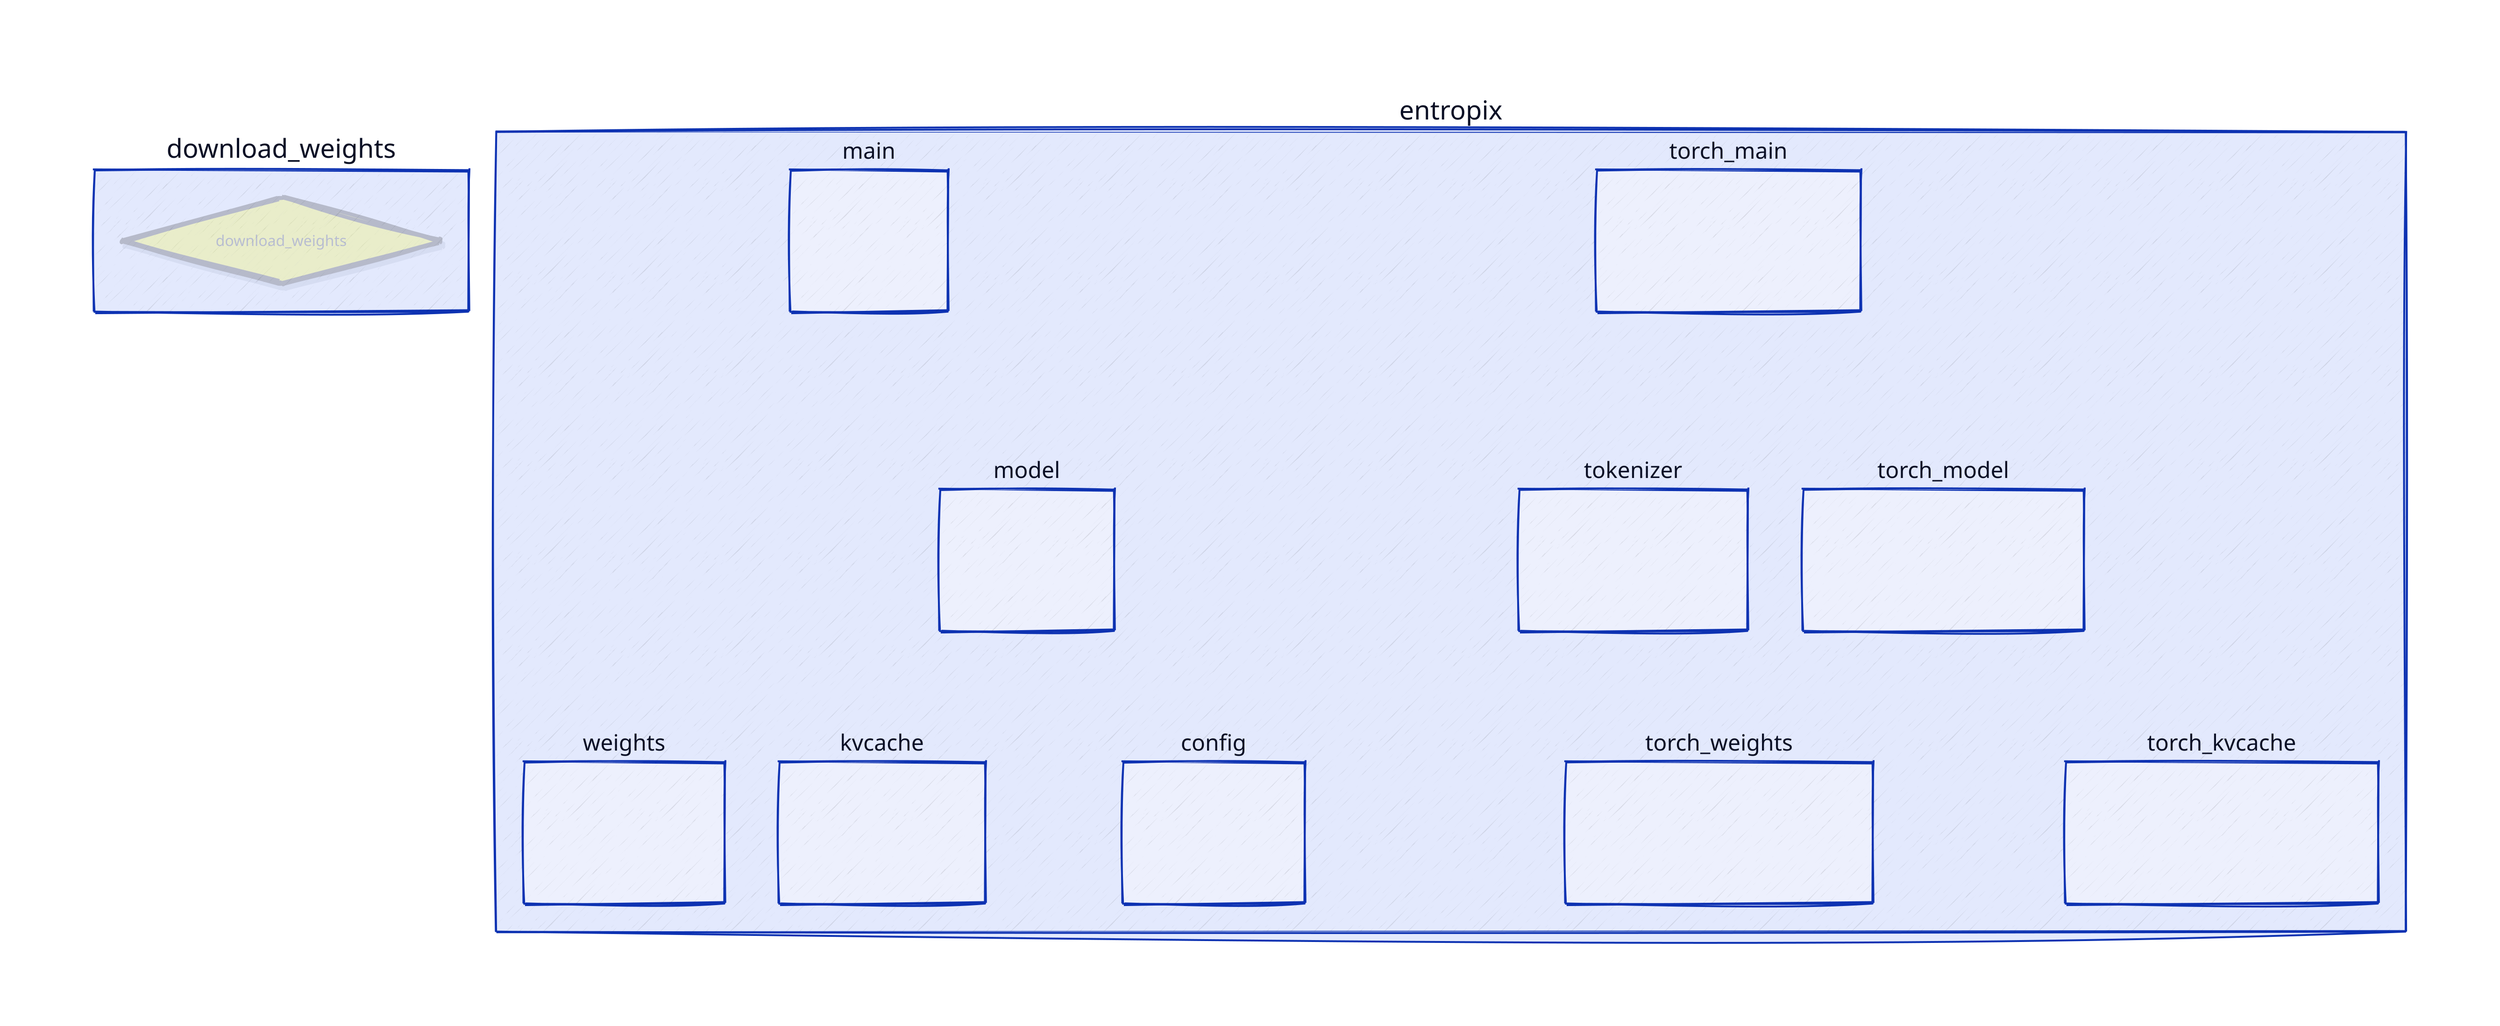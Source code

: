 vars: {
  d2-config: {
    sketch: true
  }
}
classes: {
  file: {
    label: ""
    shape: diamond
    style: {
      fill: yellow
      shadow: true
    }
  }
}

classes: {
  class: {
    label: ""
    shape: hexagon
    style: {
      fill: lightblue
      shadow: true
    }
  }
}

classes: {
  function: {
    label: ""
    shape: rectangle
    style: {
      fill: white
      shadow: false
    }
  }
}
download_weights.download_weights.class: file
download_weights.download_weights.label: "download_weights"
download_weights.download_weights: {
  style: {
    opacity: 0.20
    stroke: "black"
    stroke-width: 4
    shadow: true
  }
}
entropix.config.config.class: file
entropix.config.config.label: "config"
entropix.config.config: {
  style: {
    opacity: 0.00
    stroke: "black"
    stroke-width: 4
    shadow: true
  }
}
entropix.kvcache.kvcache.class: file
entropix.kvcache.kvcache.label: "kvcache"
entropix.kvcache.kvcache: {
  style: {
    opacity: 0.00
    stroke: "black"
    stroke-width: 4
    shadow: true
  }
}
entropix.main.main.class: file
entropix.main.main.label: "main"
entropix.main.main: {
  style: {
    opacity: 0.00
    stroke: "black"
    stroke-width: 4
    shadow: true
  }
}
entropix.model.model.class: file
entropix.model.model.label: "model"
entropix.model.model: {
  style: {
    opacity: 0.00
    stroke: "black"
    stroke-width: 4
    shadow: true
  }
}
entropix.tokenizer.tokenizer.class: file
entropix.tokenizer.tokenizer.label: "tokenizer"
entropix.tokenizer.tokenizer: {
  style: {
    opacity: 0.00
    stroke: "black"
    stroke-width: 4
    shadow: true
  }
}
entropix.torch_kvcache.torch_kvcache.class: file
entropix.torch_kvcache.torch_kvcache.label: "torch_kvcache"
entropix.torch_kvcache.torch_kvcache: {
  style: {
    opacity: 0.00
    stroke: "black"
    stroke-width: 4
    shadow: true
  }
}
entropix.torch_main.torch_main.class: file
entropix.torch_main.torch_main.label: "torch_main"
entropix.torch_main.torch_main: {
  style: {
    opacity: 0.00
    stroke: "black"
    stroke-width: 4
    shadow: true
  }
}
entropix.torch_model.torch_model.class: file
entropix.torch_model.torch_model.label: "torch_model"
entropix.torch_model.torch_model: {
  style: {
    opacity: 0.00
    stroke: "black"
    stroke-width: 4
    shadow: true
  }
}
entropix.torch_weights.torch_weights.class: file
entropix.torch_weights.torch_weights.label: "torch_weights"
entropix.torch_weights.torch_weights: {
  style: {
    opacity: 0.00
    stroke: "black"
    stroke-width: 4
    shadow: true
  }
}
entropix.weights.weights.class: file
entropix.weights.weights.label: "weights"
entropix.weights.weights: {
  style: {
    opacity: 0.00
    stroke: "black"
    stroke-width: 4
    shadow: true
  }
}
entropix.main.main -> entropix.tokenizer.tokenizer: {
  style.stroke: red
  style.opacity: 0.00
  style.stroke-width: 2
  style.stroke-dash: 5
  style.animated: true
}
entropix.main.main -> entropix.model.model: {
  style.stroke: red
  style.opacity: 0.00
  style.stroke-width: 2
  style.stroke-dash: 5
  style.animated: true
}
entropix.main.main -> entropix.kvcache.kvcache: {
  style.stroke: red
  style.opacity: 0.00
  style.stroke-width: 2
  style.stroke-dash: 5
  style.animated: true
}
entropix.main.main -> entropix.config.config: {
  style.stroke: red
  style.opacity: 0.00
  style.stroke-width: 2
  style.stroke-dash: 5
  style.animated: true
}
entropix.main.main -> entropix.weights.weights: {
  style.stroke: red
  style.opacity: 0.00
  style.stroke-width: 2
  style.stroke-dash: 5
  style.animated: true
}
entropix.model.model -> entropix.config.config: {
  style.stroke: red
  style.opacity: 0.00
  style.stroke-width: 2
  style.stroke-dash: 5
  style.animated: true
}
entropix.model.model -> entropix.kvcache.kvcache: {
  style.stroke: red
  style.opacity: 0.00
  style.stroke-width: 2
  style.stroke-dash: 5
  style.animated: true
}
entropix.model.model -> entropix.weights.weights: {
  style.stroke: red
  style.opacity: 0.00
  style.stroke-width: 2
  style.stroke-dash: 5
  style.animated: true
}
entropix.torch_main.torch_main -> entropix.tokenizer.tokenizer: {
  style.stroke: red
  style.opacity: 0.00
  style.stroke-width: 2
  style.stroke-dash: 5
  style.animated: true
}
entropix.torch_main.torch_main -> entropix.torch_model.torch_model: {
  style.stroke: red
  style.opacity: 0.00
  style.stroke-width: 2
  style.stroke-dash: 5
  style.animated: true
}
entropix.torch_main.torch_main -> entropix.torch_weights.torch_weights: {
  style.stroke: red
  style.opacity: 0.00
  style.stroke-width: 2
  style.stroke-dash: 5
  style.animated: true
}
entropix.torch_main.torch_main -> entropix.torch_kvcache.torch_kvcache: {
  style.stroke: red
  style.opacity: 0.00
  style.stroke-width: 2
  style.stroke-dash: 5
  style.animated: true
}
entropix.torch_main.torch_main -> entropix.config.config: {
  style.stroke: red
  style.opacity: 0.00
  style.stroke-width: 2
  style.stroke-dash: 5
  style.animated: true
}
entropix.torch_model.torch_model -> entropix.torch_kvcache.torch_kvcache: {
  style.stroke: red
  style.opacity: 0.00
  style.stroke-width: 2
  style.stroke-dash: 5
  style.animated: true
}
entropix.torch_model.torch_model -> entropix.config.config: {
  style.stroke: red
  style.opacity: 0.00
  style.stroke-width: 2
  style.stroke-dash: 5
  style.animated: true
}
entropix.torch_model.torch_model -> entropix.torch_weights.torch_weights: {
  style.stroke: red
  style.opacity: 0.00
  style.stroke-width: 2
  style.stroke-dash: 5
  style.animated: true
}